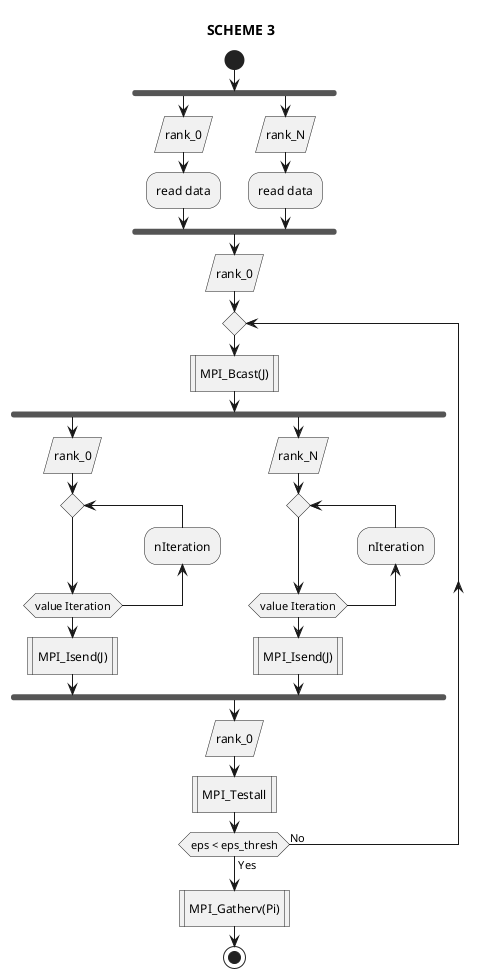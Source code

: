 @startuml
'left to right direction
' Horizontal lines: -->, <--, <-->'
title SCHEME 3
start
fork
    :rank_0/
    :read data;
fork again
    :rank_N/
    :read data;
end fork
    :rank_0/
repeat
    :MPI_Bcast(J)|
fork
    :rank_0/
repeat
    backward:nIteration;
    repeat while (value Iteration)
    :MPI_Isend(J)|
fork again
    :rank_N/
repeat
    backward:nIteration;
    repeat while (value Iteration)
    :MPI_Isend(J)|
end fork
:rank_0/
:MPI_Testall|
repeat while (eps < eps_thresh) is (No) not (Yes)
:MPI_Gatherv(Pi)|

stop

@enduml